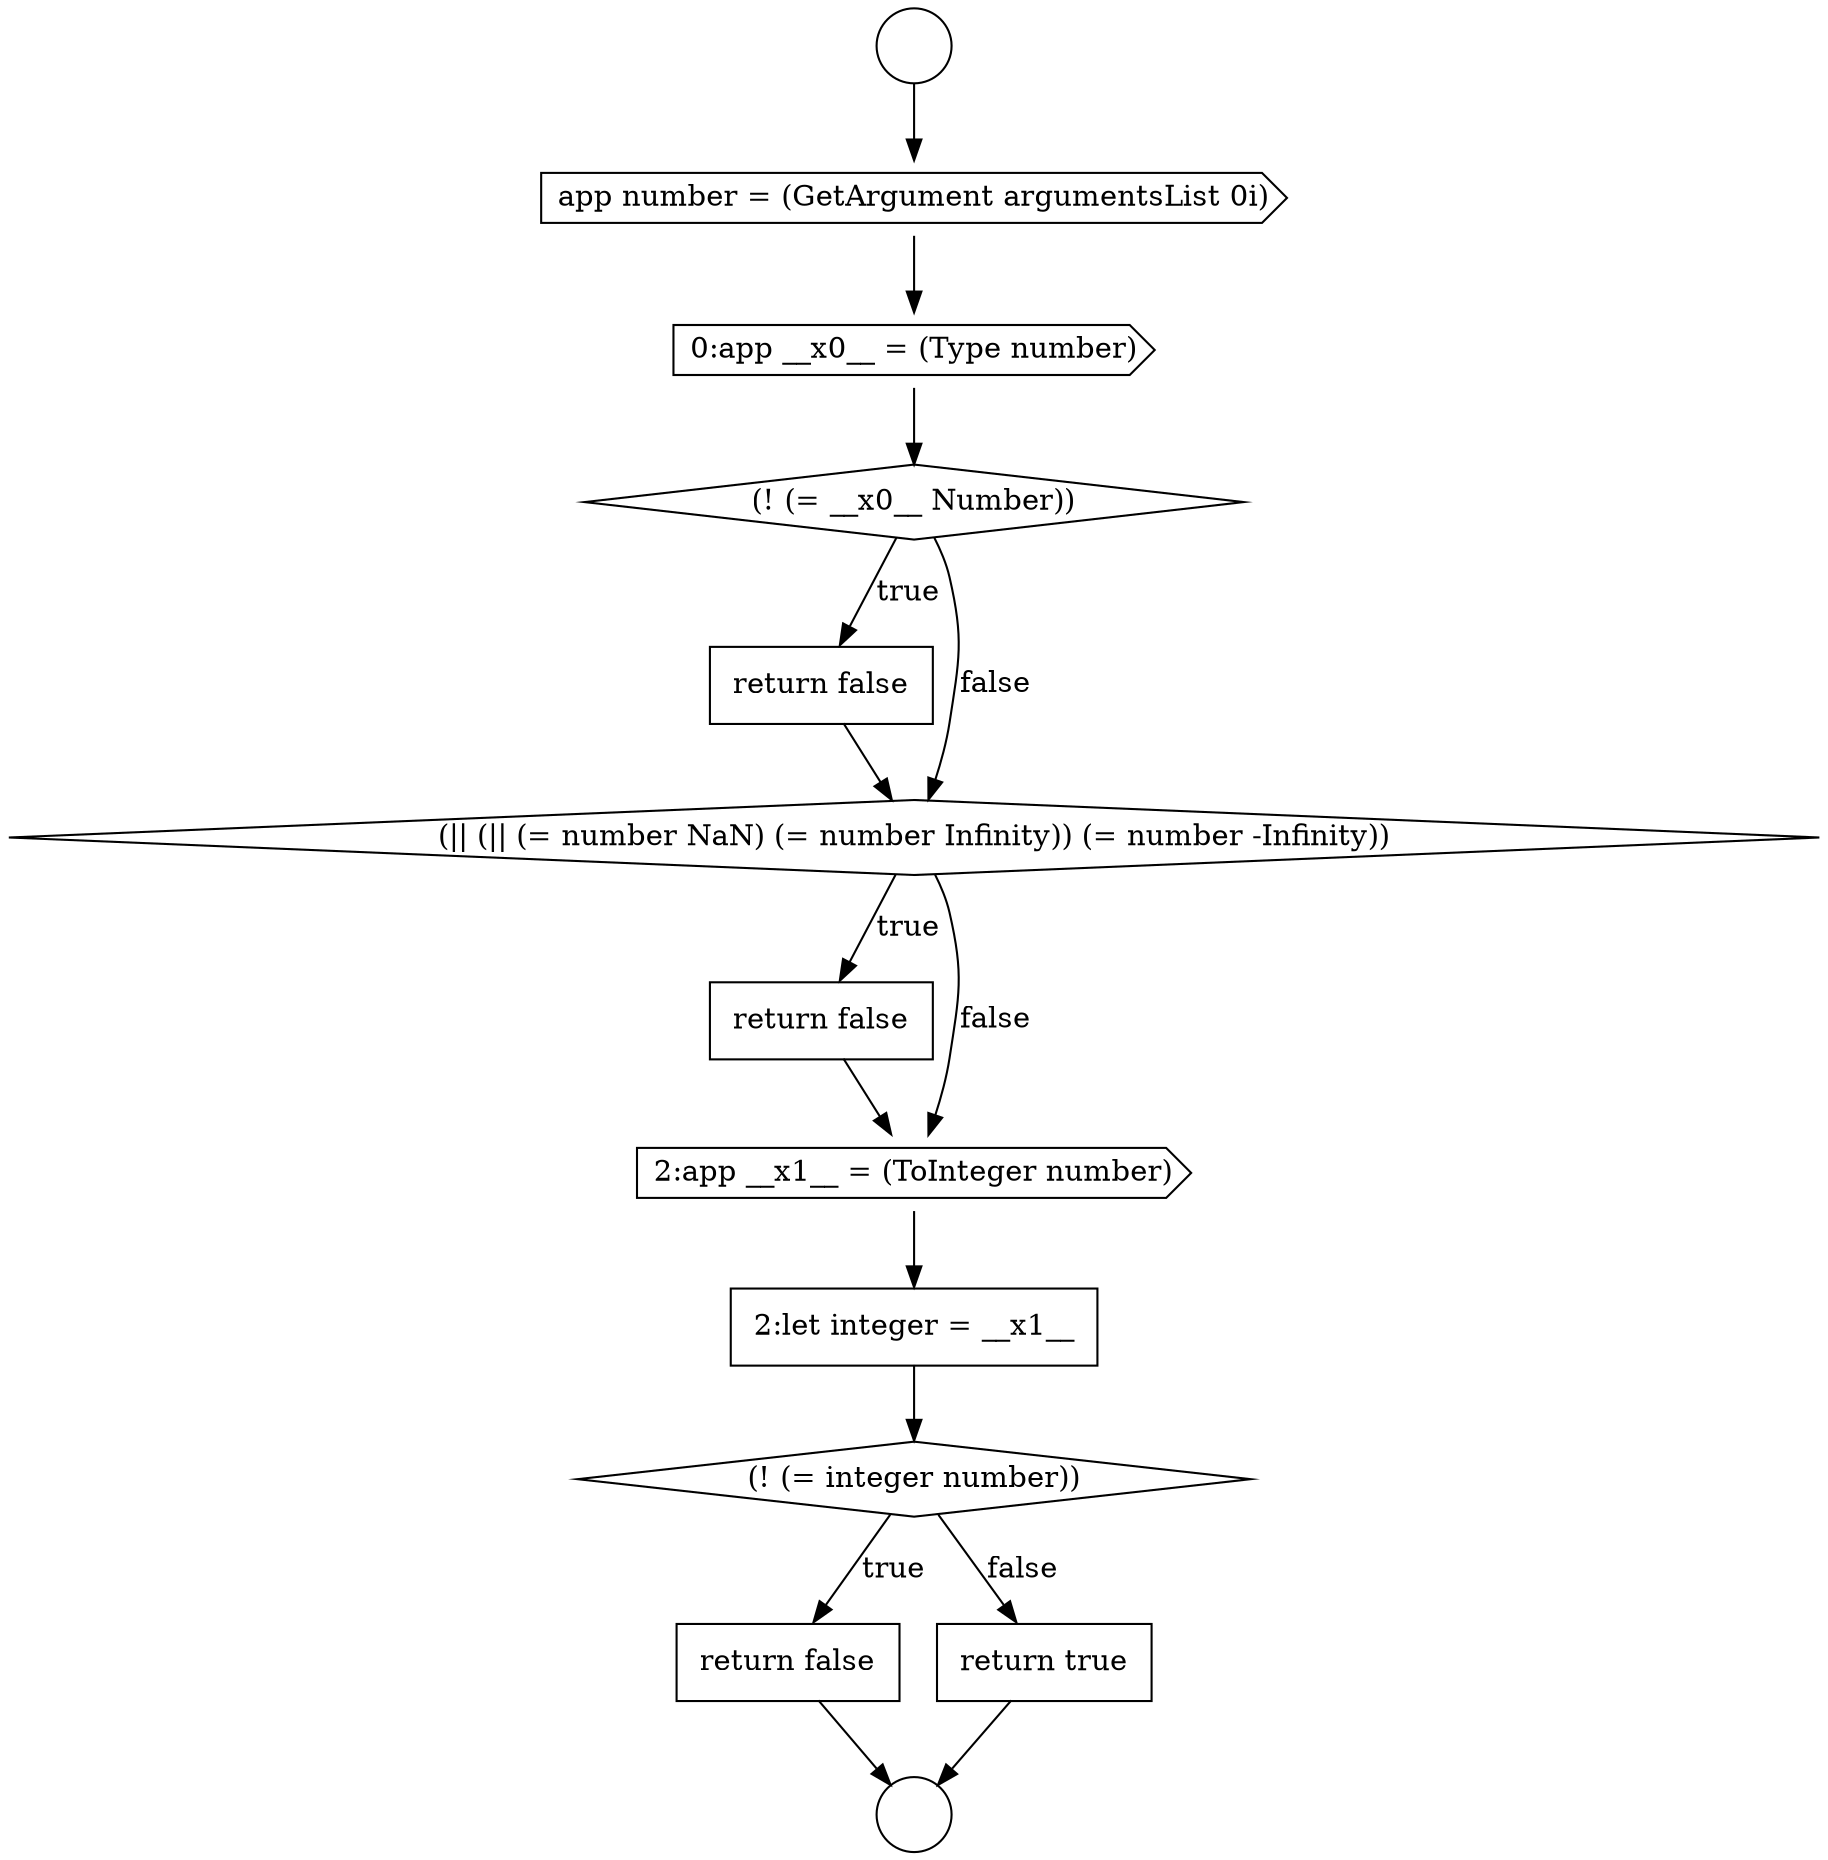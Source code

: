 digraph {
  node11549 [shape=none, margin=0, label=<<font color="black">
    <table border="0" cellborder="1" cellspacing="0" cellpadding="10">
      <tr><td align="left">return false</td></tr>
    </table>
  </font>> color="black" fillcolor="white" style=filled]
  node11542 [shape=diamond, label=<<font color="black">(! (= __x0__ Number))</font>> color="black" fillcolor="white" style=filled]
  node11538 [shape=circle label=" " color="black" fillcolor="white" style=filled]
  node11547 [shape=none, margin=0, label=<<font color="black">
    <table border="0" cellborder="1" cellspacing="0" cellpadding="10">
      <tr><td align="left">2:let integer = __x1__</td></tr>
    </table>
  </font>> color="black" fillcolor="white" style=filled]
  node11540 [shape=cds, label=<<font color="black">app number = (GetArgument argumentsList 0i)</font>> color="black" fillcolor="white" style=filled]
  node11543 [shape=none, margin=0, label=<<font color="black">
    <table border="0" cellborder="1" cellspacing="0" cellpadding="10">
      <tr><td align="left">return false</td></tr>
    </table>
  </font>> color="black" fillcolor="white" style=filled]
  node11541 [shape=cds, label=<<font color="black">0:app __x0__ = (Type number)</font>> color="black" fillcolor="white" style=filled]
  node11548 [shape=diamond, label=<<font color="black">(! (= integer number))</font>> color="black" fillcolor="white" style=filled]
  node11550 [shape=none, margin=0, label=<<font color="black">
    <table border="0" cellborder="1" cellspacing="0" cellpadding="10">
      <tr><td align="left">return true</td></tr>
    </table>
  </font>> color="black" fillcolor="white" style=filled]
  node11545 [shape=none, margin=0, label=<<font color="black">
    <table border="0" cellborder="1" cellspacing="0" cellpadding="10">
      <tr><td align="left">return false</td></tr>
    </table>
  </font>> color="black" fillcolor="white" style=filled]
  node11546 [shape=cds, label=<<font color="black">2:app __x1__ = (ToInteger number)</font>> color="black" fillcolor="white" style=filled]
  node11544 [shape=diamond, label=<<font color="black">(|| (|| (= number NaN) (= number Infinity)) (= number -Infinity))</font>> color="black" fillcolor="white" style=filled]
  node11539 [shape=circle label=" " color="black" fillcolor="white" style=filled]
  node11540 -> node11541 [ color="black"]
  node11549 -> node11539 [ color="black"]
  node11544 -> node11545 [label=<<font color="black">true</font>> color="black"]
  node11544 -> node11546 [label=<<font color="black">false</font>> color="black"]
  node11546 -> node11547 [ color="black"]
  node11548 -> node11549 [label=<<font color="black">true</font>> color="black"]
  node11548 -> node11550 [label=<<font color="black">false</font>> color="black"]
  node11543 -> node11544 [ color="black"]
  node11547 -> node11548 [ color="black"]
  node11545 -> node11546 [ color="black"]
  node11538 -> node11540 [ color="black"]
  node11542 -> node11543 [label=<<font color="black">true</font>> color="black"]
  node11542 -> node11544 [label=<<font color="black">false</font>> color="black"]
  node11550 -> node11539 [ color="black"]
  node11541 -> node11542 [ color="black"]
}
